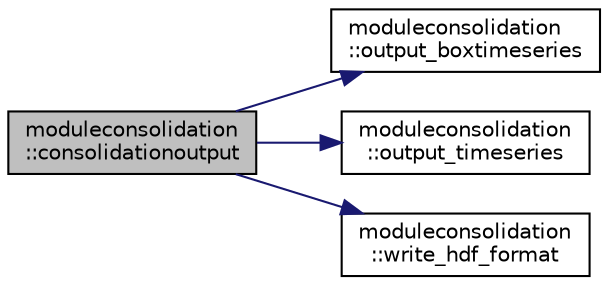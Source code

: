 digraph "moduleconsolidation::consolidationoutput"
{
 // LATEX_PDF_SIZE
  edge [fontname="Helvetica",fontsize="10",labelfontname="Helvetica",labelfontsize="10"];
  node [fontname="Helvetica",fontsize="10",shape=record];
  rankdir="LR";
  Node1 [label="moduleconsolidation\l::consolidationoutput",height=0.2,width=0.4,color="black", fillcolor="grey75", style="filled", fontcolor="black",tooltip=" "];
  Node1 -> Node2 [color="midnightblue",fontsize="10",style="solid"];
  Node2 [label="moduleconsolidation\l::output_boxtimeseries",height=0.2,width=0.4,color="black", fillcolor="white", style="filled",URL="$namespacemoduleconsolidation.html#a18a3f871c1e0bfbadc4c99e69e5216ec",tooltip=" "];
  Node1 -> Node3 [color="midnightblue",fontsize="10",style="solid"];
  Node3 [label="moduleconsolidation\l::output_timeseries",height=0.2,width=0.4,color="black", fillcolor="white", style="filled",URL="$namespacemoduleconsolidation.html#aaca2f5ea993ad6f34b1699f8fccfe168",tooltip=" "];
  Node1 -> Node4 [color="midnightblue",fontsize="10",style="solid"];
  Node4 [label="moduleconsolidation\l::write_hdf_format",height=0.2,width=0.4,color="black", fillcolor="white", style="filled",URL="$namespacemoduleconsolidation.html#ae7ca7200e9ac29d962cff15374878a4e",tooltip=" "];
}
